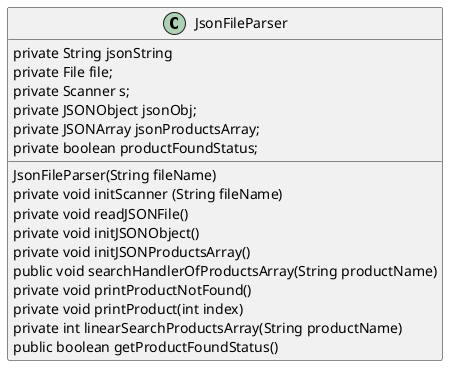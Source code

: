 @startuml
'https://plantuml.com/class-diagram


class JsonFileParser {
private String jsonString
    private File file;
    private Scanner s;
    private JSONObject jsonObj;
    private JSONArray jsonProductsArray;
    private boolean productFoundStatus;

JsonFileParser(String fileName)
private void initScanner (String fileName)
private void readJSONFile()
private void initJSONObject()
private void initJSONProductsArray()
public void searchHandlerOfProductsArray(String productName)
private void printProductNotFound()
private void printProduct(int index)
private int linearSearchProductsArray(String productName)
public boolean getProductFoundStatus()

}

@enduml
